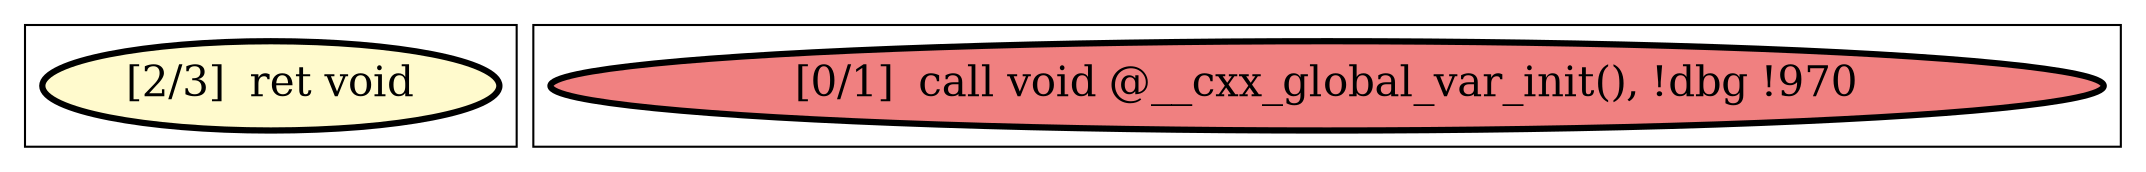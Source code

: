 
digraph G {





subgraph cluster1 {


node703 [penwidth=3.0,fontsize=20,fillcolor=lemonchiffon,label="[2/3]  ret void",shape=ellipse,style=filled ]



}

subgraph cluster0 {


node702 [penwidth=3.0,fontsize=20,fillcolor=lightcoral,label="[0/1]  call void @__cxx_global_var_init(), !dbg !970",shape=ellipse,style=filled ]



}

}
